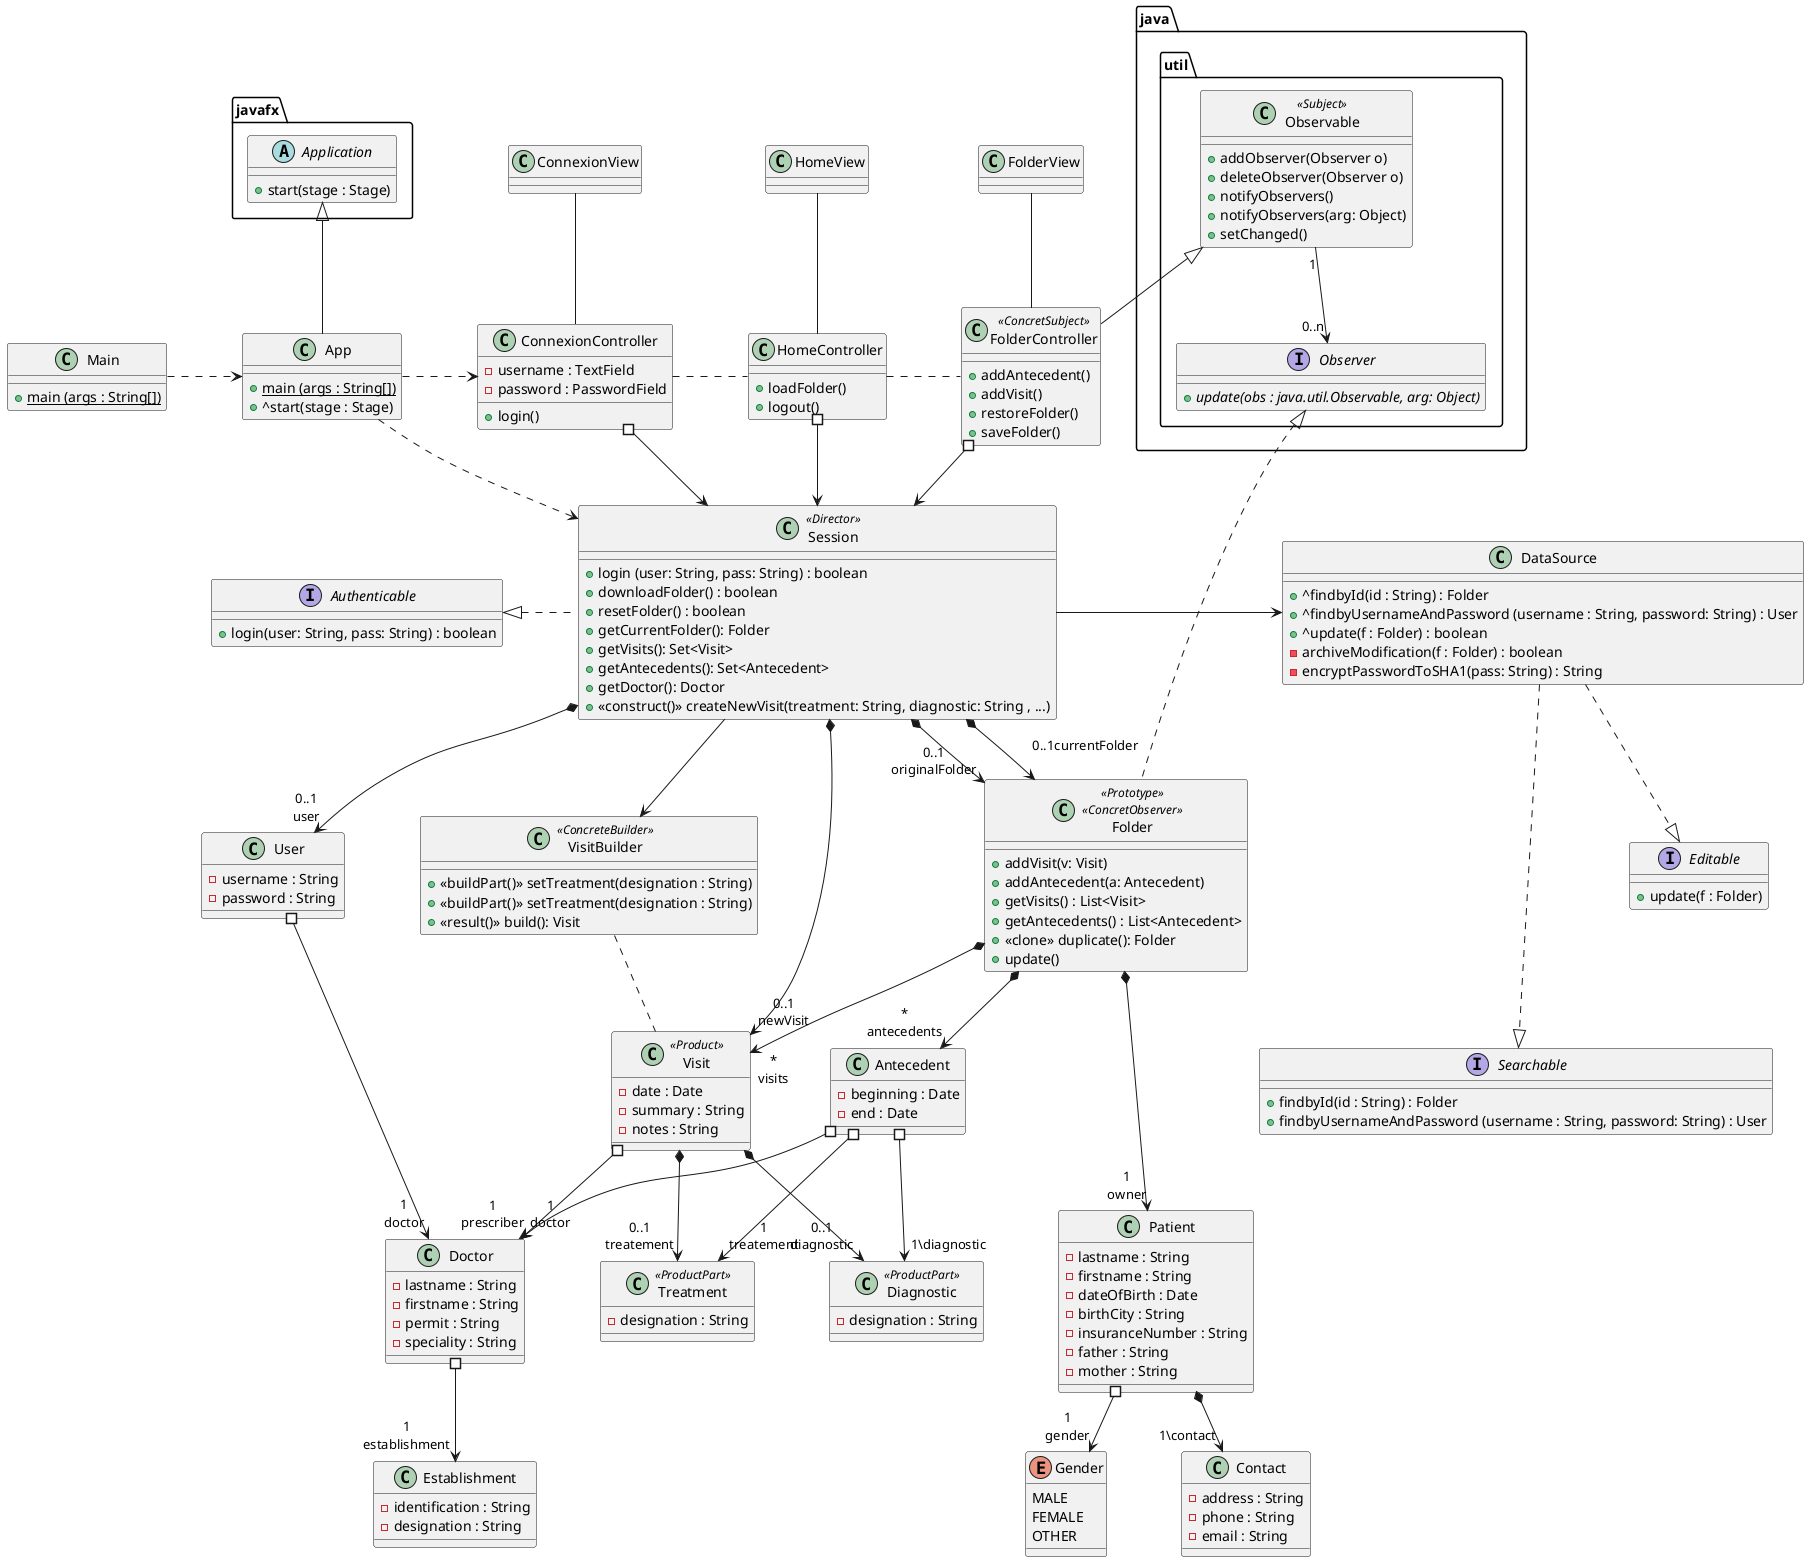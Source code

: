@startuml
skinparam nodesep 75

class Patient {
    - lastname : String
    - firstname : String
    - dateOfBirth : Date
    - birthCity : String
    - insuranceNumber : String
    - father : String
    - mother : String
}

class Contact {
    - address : String
    - phone : String
    - email : String
}

enum Gender {
    MALE
    FEMALE
    OTHER
}

class Folder <<Prototype>> <<ConcretObserver>> {
    + addVisit(v: Visit)
    + addAntecedent(a: Antecedent)
    + getVisits() : List<Visit>
    + getAntecedents() : List<Antecedent>
    + <<clone>> duplicate(): Folder
    + update()
}

class Visit <<Product>> {
    - date : Date
    - summary : String
    - notes : String
}

class Antecedent {
    - beginning : Date
    - end : Date
}

class Diagnostic <<ProductPart>> {
    - designation : String
}

class Treatment <<ProductPart>>{
    - designation : String
}

class Doctor {
    - lastname : String
    - firstname : String
    - permit : String
    - speciality : String
}

class Establishment {
    - identification : String
    - designation : String
}

class User {
    - username : String 
    - password : String
    }

interface Searchable {
    + findbyId(id : String) : Folder
    + findbyUsernameAndPassword (username : String, password: String) : User
}

interface Editable {
    + update(f : Folder)
}

class DataSource {
    + ^findbyId(id : String) : Folder
    + ^findbyUsernameAndPassword (username : String, password: String) : User
    + ^update(f : Folder) : boolean
    - archiveModification(f : Folder) : boolean
    - encryptPasswordToSHA1(pass: String) : String
}

class Session <<Director>>  {
    + login (user: String, pass: String) : boolean
    + downloadFolder() : boolean
    + resetFolder() : boolean
    + getCurrentFolder(): Folder
    + getVisits(): Set<Visit>
    + getAntecedents(): Set<Antecedent>
    + getDoctor(): Doctor
    + <<construct()>> createNewVisit(treatment: String, diagnostic: String , ...)
}

class VisitBuilder <<ConcreteBuilder>> {
  + <<buildPart()>> setTreatment(designation : String)
  + <<buildPart()>> setTreatment(designation : String)
  + <<result()>> build(): Visit
}

interface Authenticable {
    + login(user: String, pass: String) : boolean
}

class FolderView{

}


class FolderController <<ConcretSubject>> {
    + addAntecedent()
    + addVisit()
    + restoreFolder()
    + saveFolder()
}

class java.util.Observable <<Subject>>  {
  + addObserver(Observer o)
  + deleteObserver(Observer o)
  + notifyObservers()
  + notifyObservers(arg: Object)
  + setChanged()
}

interface java.util.Observer {
  + {abstract} update(obs : java.util.Observable, arg: Object)
}

class HomeView {
}

class HomeController {
    + loadFolder()
    + logout()
}

class ConnexionView {
}


class ConnexionController {
    - username : TextField
    - password : PasswordField
    + login()
}

class App {
    + {static} main (args : String[])
    + ^start(stage : Stage)
}

abstract class javafx.Application {
    + start(stage : Stage)
}

class Main {
    + {static} main (args : String[])
}

Patient *--> "1\contact" Contact
Patient #--> "1\ngender" Gender

Folder *--> "*\nvisits" Visit
Folder *--> "*\nantecedents" Antecedent
Folder *---> "1\nowner" Patient

Visit *--> "0..1\ndiagnostic" Diagnostic
Visit *--> "0..1\ntreatement" Treatment
Visit #--> "1\ndoctor" Doctor

Antecedent #--> "1\nprescriber" Doctor
Antecedent #--> "1\diagnostic" Diagnostic
Antecedent #--> "1\ntreatement" Treatment

Doctor #--> "1\nestablishment" Establishment

Session *--> "0..1\noriginalFolder" Folder
Session *--> "0..1currentFolder\n" Folder

Session -> DataSource
Session *--> "0..1\nnewVisit" Visit
Session *--> "0..1\nuser" User
Session .l.|> Authenticable

User #--> "1\ndoctor" Doctor

DataSource ...|> Searchable
DataSource ..|> Editable

ConnexionView -- ConnexionController
HomeView -- HomeController
FolderView --FolderController

ConnexionController #--> Session
HomeController #--> Session
FolderController #--> Session

ConnexionController . HomeController
HomeController . FolderController

Session -->  VisitBuilder
VisitBuilder . Visit


java.util.Observable <|-- FolderController
java.util.Observer <|.. Folder
java.util.Observable "1" --> "0..n" java.util.Observer


Main .> App
javafx.Application <|-- App
App .> ConnexionController
App ..> Session




@enduml